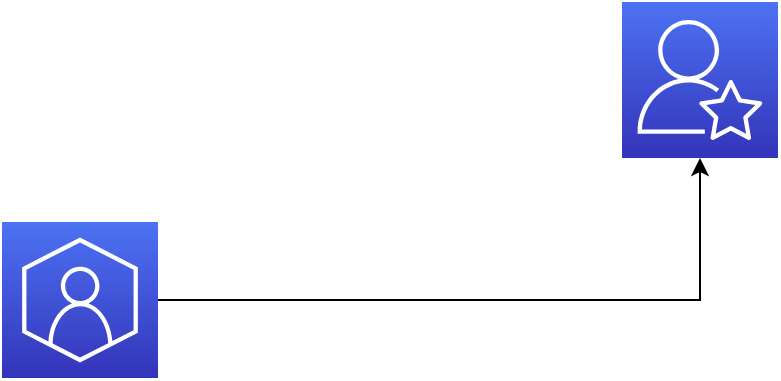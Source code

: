 <mxfile version="12.7.9" type="github">
  <diagram id="jZ2G-QOntHUr7otajjsI" name="Page-1">
    <mxGraphModel dx="1114" dy="513" grid="1" gridSize="10" guides="1" tooltips="1" connect="1" arrows="1" fold="1" page="1" pageScale="1" pageWidth="827" pageHeight="1169" math="0" shadow="0">
      <root>
        <mxCell id="0" />
        <mxCell id="1" parent="0" />
        <mxCell id="XouwQyF77gwLUmarKD2o-1" value="" style="outlineConnect=0;fontColor=#232F3E;gradientColor=#4D72F3;gradientDirection=north;fillColor=#3334B9;strokeColor=#ffffff;dashed=0;verticalLabelPosition=bottom;verticalAlign=top;align=center;html=1;fontSize=12;fontStyle=0;aspect=fixed;shape=mxgraph.aws4.resourceIcon;resIcon=mxgraph.aws4.professional_services;" parent="1" vertex="1">
          <mxGeometry x="610" y="110" width="78" height="78" as="geometry" />
        </mxCell>
        <mxCell id="XouwQyF77gwLUmarKD2o-3" style="edgeStyle=orthogonalEdgeStyle;rounded=0;orthogonalLoop=1;jettySize=auto;html=1;" parent="1" source="XouwQyF77gwLUmarKD2o-2" target="XouwQyF77gwLUmarKD2o-1" edge="1">
          <mxGeometry relative="1" as="geometry" />
        </mxCell>
        <mxCell id="XouwQyF77gwLUmarKD2o-2" value="" style="outlineConnect=0;fontColor=#232F3E;gradientColor=#4D72F3;gradientDirection=north;fillColor=#3334B9;strokeColor=#ffffff;dashed=0;verticalLabelPosition=bottom;verticalAlign=top;align=center;html=1;fontSize=12;fontStyle=0;aspect=fixed;shape=mxgraph.aws4.resourceIcon;resIcon=mxgraph.aws4.customer_enablement;" parent="1" vertex="1">
          <mxGeometry x="300" y="220" width="78" height="78" as="geometry" />
        </mxCell>
      </root>
    </mxGraphModel>
  </diagram>
</mxfile>

